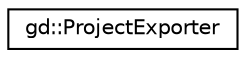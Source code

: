 digraph "Graphical Class Hierarchy"
{
  edge [fontname="Helvetica",fontsize="10",labelfontname="Helvetica",labelfontsize="10"];
  node [fontname="Helvetica",fontsize="10",shape=record];
  rankdir="LR";
  Node1 [label="gd::ProjectExporter",height=0.2,width=0.4,color="black", fillcolor="white", style="filled",URL="$classgd_1_1_project_exporter.html",tooltip="Base class allowing platform to expose their functions used to export a project. "];
}
